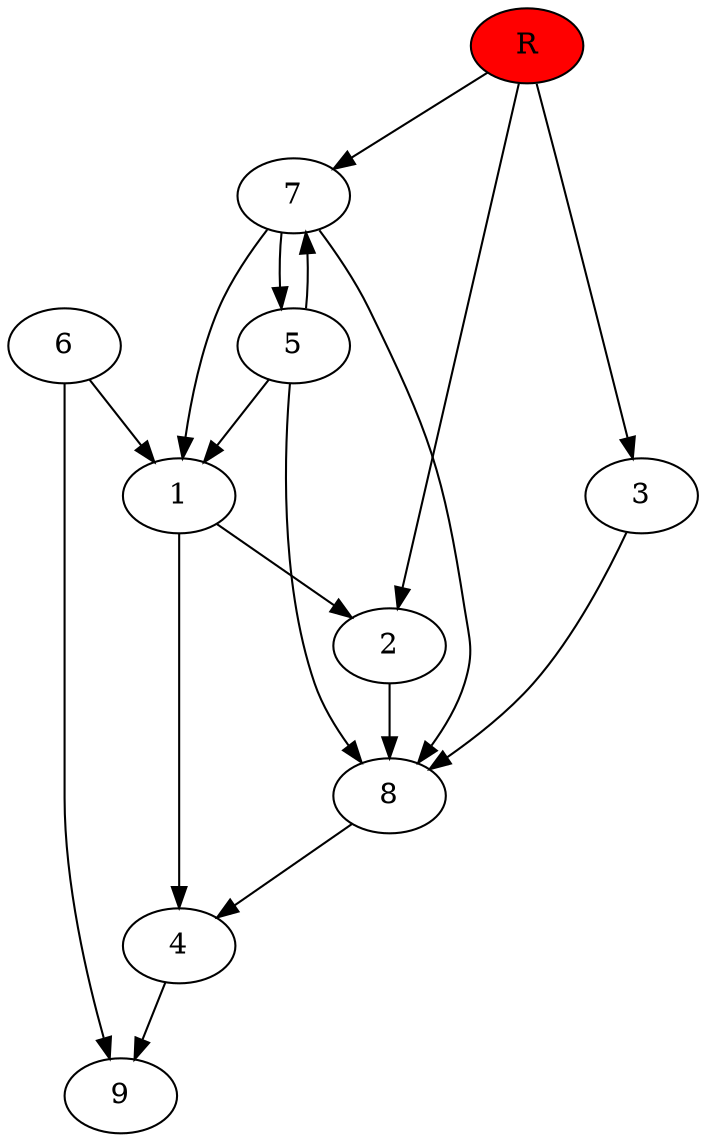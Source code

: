 digraph prb54153 {
	1
	2
	3
	4
	5
	6
	7
	8
	R [fillcolor="#ff0000" style=filled]
	1 -> 2
	1 -> 4
	2 -> 8
	3 -> 8
	4 -> 9
	5 -> 1
	5 -> 7
	5 -> 8
	6 -> 1
	6 -> 9
	7 -> 1
	7 -> 5
	7 -> 8
	8 -> 4
	R -> 2
	R -> 3
	R -> 7
}
